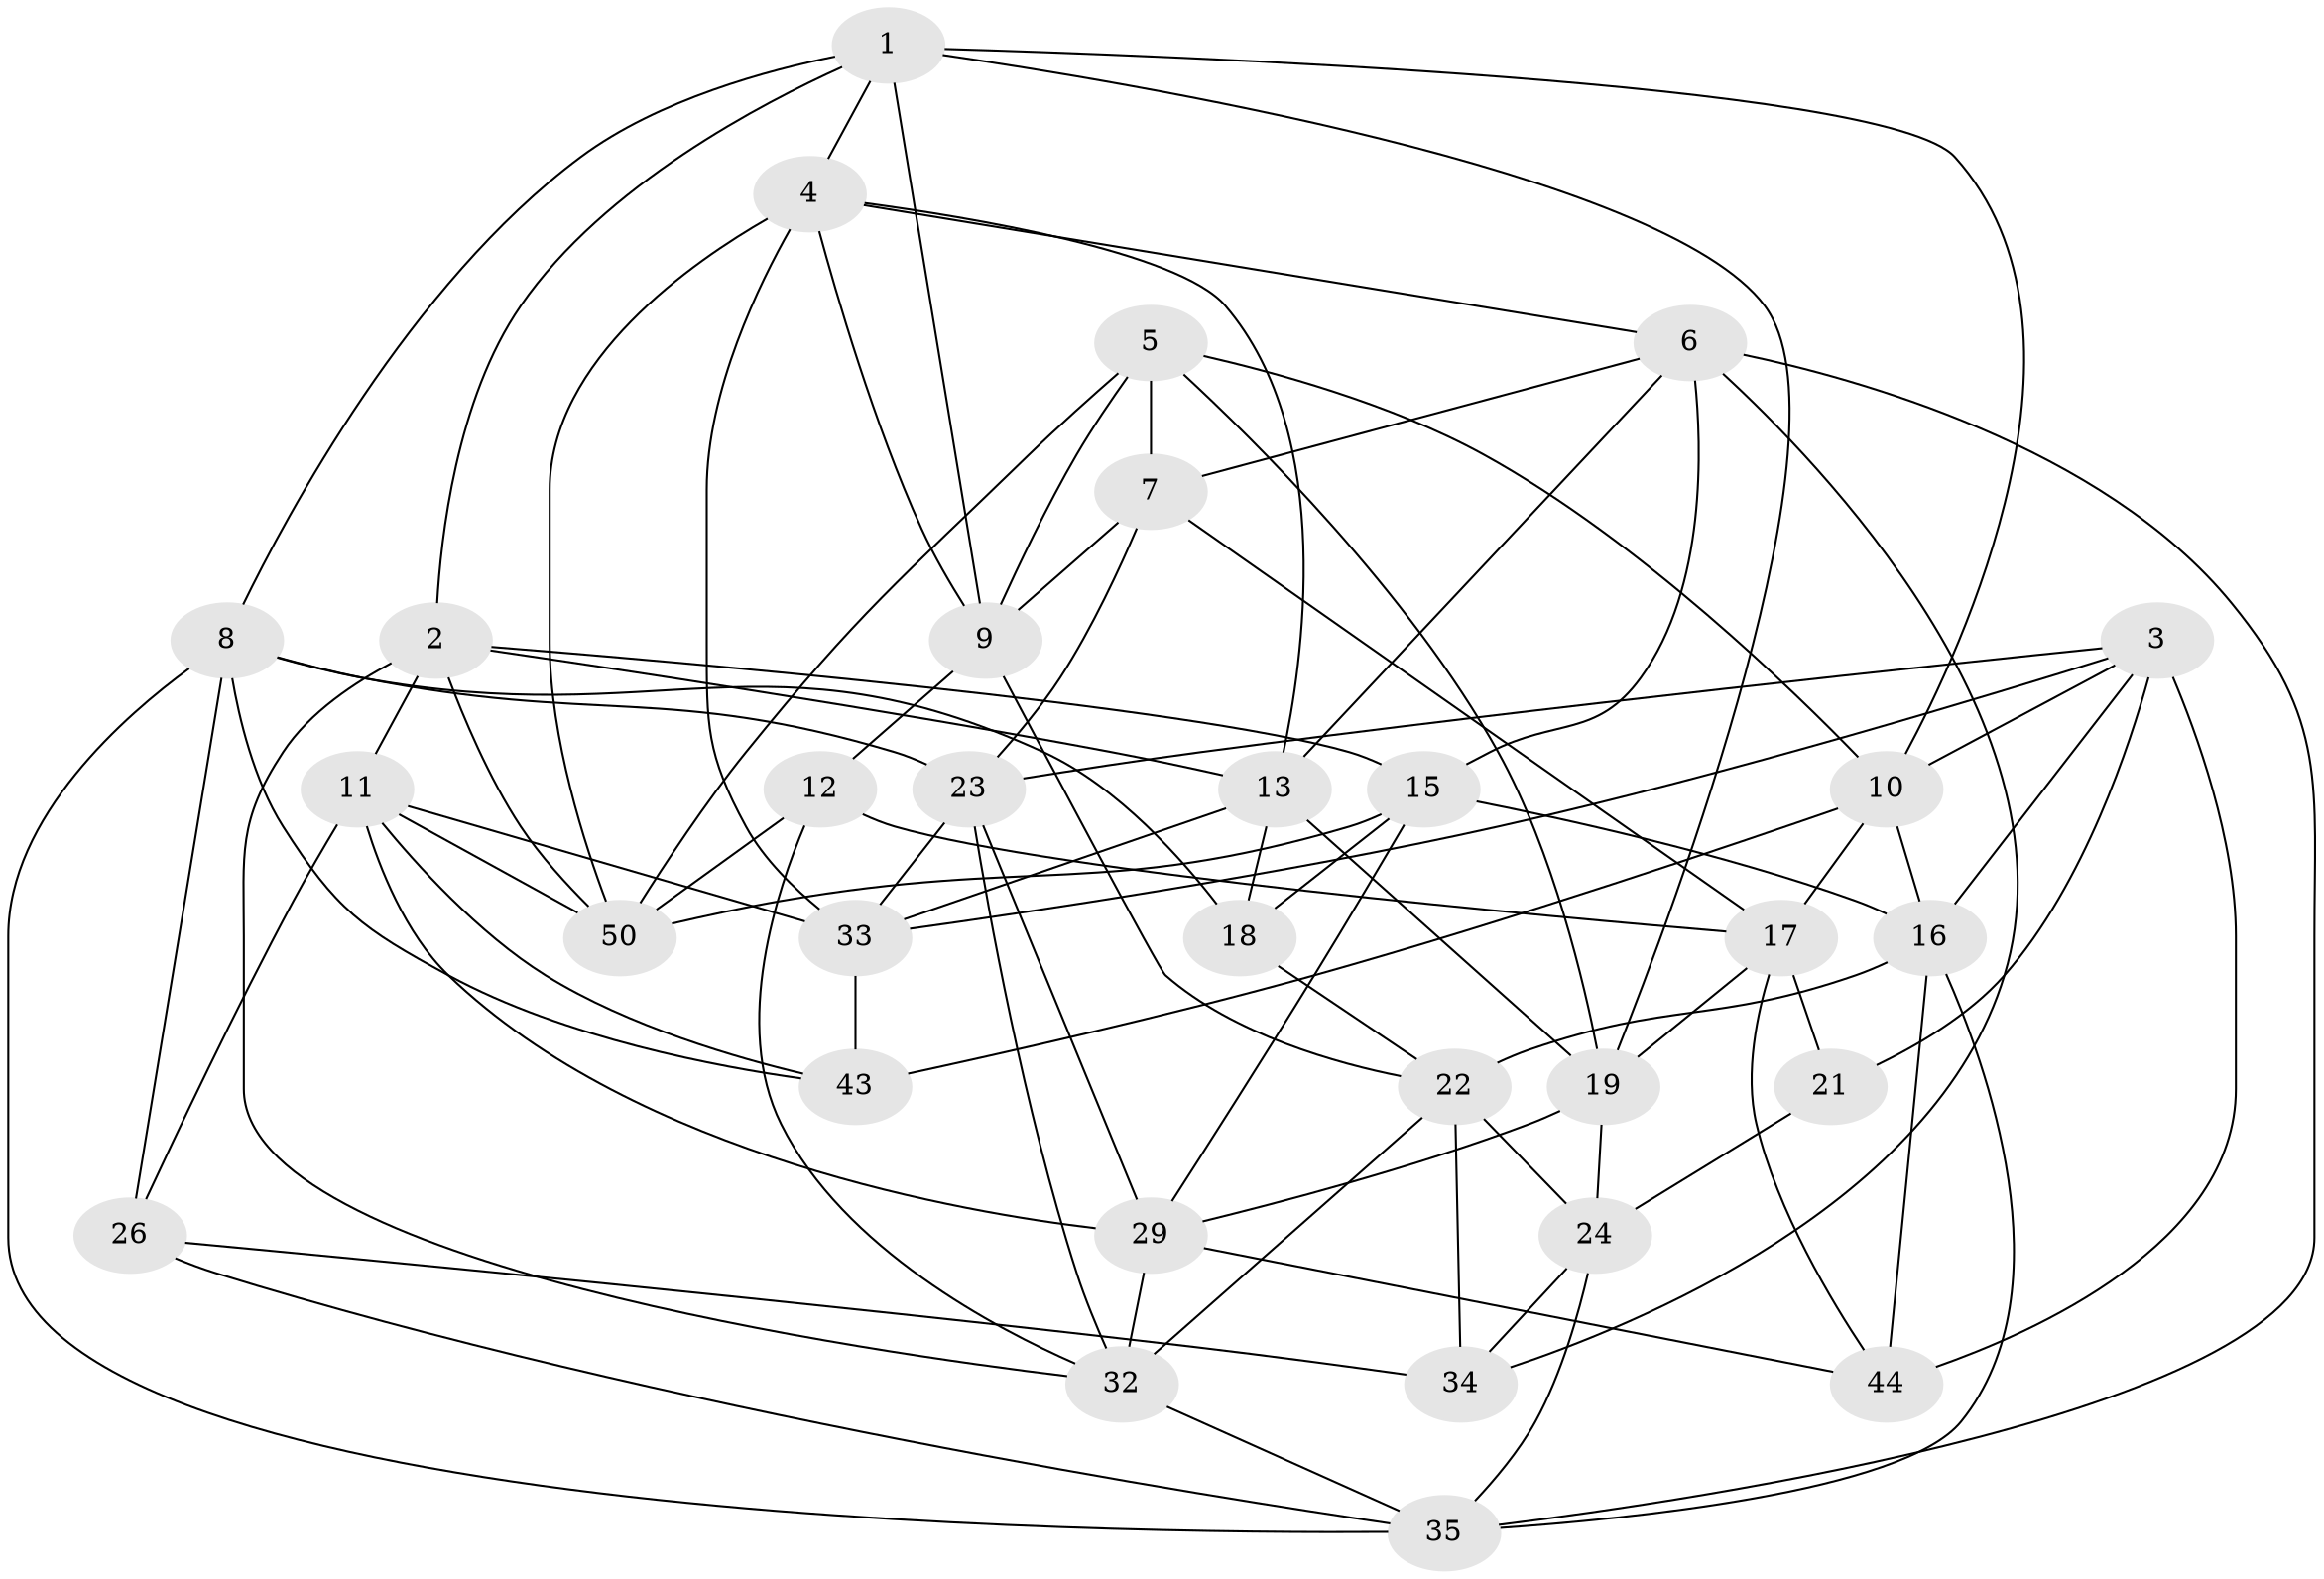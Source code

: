 // original degree distribution, {4: 1.0}
// Generated by graph-tools (version 1.1) at 2025/42/03/06/25 10:42:16]
// undirected, 31 vertices, 84 edges
graph export_dot {
graph [start="1"]
  node [color=gray90,style=filled];
  1 [super="+27"];
  2 [super="+49"];
  3 [super="+47"];
  4 [super="+54"];
  5 [super="+36"];
  6 [super="+14"];
  7 [super="+41"];
  8 [super="+39"];
  9 [super="+46"];
  10 [super="+42"];
  11 [super="+40"];
  12;
  13 [super="+37"];
  15 [super="+31"];
  16 [super="+20"];
  17 [super="+30"];
  18;
  19 [super="+55"];
  21;
  22 [super="+25"];
  23 [super="+28"];
  24 [super="+48"];
  26;
  29 [super="+38"];
  32 [super="+45"];
  33 [super="+53"];
  34;
  35 [super="+51"];
  43;
  44;
  50 [super="+52"];
  1 -- 10;
  1 -- 9;
  1 -- 4;
  1 -- 8;
  1 -- 2;
  1 -- 19;
  2 -- 50;
  2 -- 11;
  2 -- 15;
  2 -- 13;
  2 -- 32;
  3 -- 21;
  3 -- 10;
  3 -- 44;
  3 -- 16;
  3 -- 23;
  3 -- 33;
  4 -- 9;
  4 -- 13;
  4 -- 50;
  4 -- 6;
  4 -- 33;
  5 -- 19;
  5 -- 10;
  5 -- 50;
  5 -- 7 [weight=2];
  5 -- 9;
  6 -- 7;
  6 -- 35;
  6 -- 34;
  6 -- 15;
  6 -- 13;
  7 -- 17;
  7 -- 23;
  7 -- 9;
  8 -- 18;
  8 -- 26;
  8 -- 35;
  8 -- 43;
  8 -- 23;
  9 -- 22;
  9 -- 12;
  10 -- 16;
  10 -- 17;
  10 -- 43;
  11 -- 29;
  11 -- 50;
  11 -- 26;
  11 -- 33;
  11 -- 43;
  12 -- 50;
  12 -- 17;
  12 -- 32;
  13 -- 18;
  13 -- 19;
  13 -- 33;
  15 -- 50;
  15 -- 29;
  15 -- 16;
  15 -- 18;
  16 -- 44;
  16 -- 35;
  16 -- 22;
  17 -- 21;
  17 -- 19;
  17 -- 44;
  18 -- 22;
  19 -- 29;
  19 -- 24;
  21 -- 24 [weight=2];
  22 -- 24;
  22 -- 32;
  22 -- 34;
  23 -- 29;
  23 -- 32;
  23 -- 33;
  24 -- 34;
  24 -- 35;
  26 -- 34;
  26 -- 35;
  29 -- 32;
  29 -- 44;
  32 -- 35;
  33 -- 43;
}
